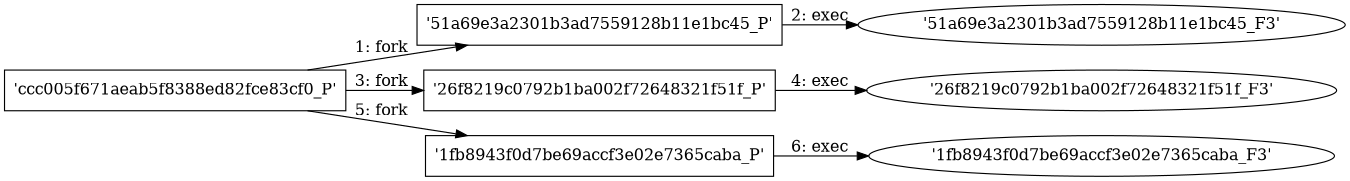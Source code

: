 digraph "D:\Learning\Paper\apt\基于CTI的攻击预警\Dataset\攻击图\ASGfromALLCTI\Prototyping Mitigations with DBI Frameworks.dot" {
rankdir="LR"
size="9"
fixedsize="false"
splines="true"
nodesep=0.3
ranksep=0
fontsize=10
overlap="scalexy"
engine= "neato"
	"'ccc005f671aeab5f8388ed82fce83cf0_P'" [node_type=Process shape=box]
	"'51a69e3a2301b3ad7559128b11e1bc45_P'" [node_type=Process shape=box]
	"'ccc005f671aeab5f8388ed82fce83cf0_P'" -> "'51a69e3a2301b3ad7559128b11e1bc45_P'" [label="1: fork"]
	"'51a69e3a2301b3ad7559128b11e1bc45_P'" [node_type=Process shape=box]
	"'51a69e3a2301b3ad7559128b11e1bc45_F3'" [node_type=File shape=ellipse]
	"'51a69e3a2301b3ad7559128b11e1bc45_P'" -> "'51a69e3a2301b3ad7559128b11e1bc45_F3'" [label="2: exec"]
	"'ccc005f671aeab5f8388ed82fce83cf0_P'" [node_type=Process shape=box]
	"'26f8219c0792b1ba002f72648321f51f_P'" [node_type=Process shape=box]
	"'ccc005f671aeab5f8388ed82fce83cf0_P'" -> "'26f8219c0792b1ba002f72648321f51f_P'" [label="3: fork"]
	"'26f8219c0792b1ba002f72648321f51f_P'" [node_type=Process shape=box]
	"'26f8219c0792b1ba002f72648321f51f_F3'" [node_type=File shape=ellipse]
	"'26f8219c0792b1ba002f72648321f51f_P'" -> "'26f8219c0792b1ba002f72648321f51f_F3'" [label="4: exec"]
	"'ccc005f671aeab5f8388ed82fce83cf0_P'" [node_type=Process shape=box]
	"'1fb8943f0d7be69accf3e02e7365caba_P'" [node_type=Process shape=box]
	"'ccc005f671aeab5f8388ed82fce83cf0_P'" -> "'1fb8943f0d7be69accf3e02e7365caba_P'" [label="5: fork"]
	"'1fb8943f0d7be69accf3e02e7365caba_P'" [node_type=Process shape=box]
	"'1fb8943f0d7be69accf3e02e7365caba_F3'" [node_type=File shape=ellipse]
	"'1fb8943f0d7be69accf3e02e7365caba_P'" -> "'1fb8943f0d7be69accf3e02e7365caba_F3'" [label="6: exec"]
}
